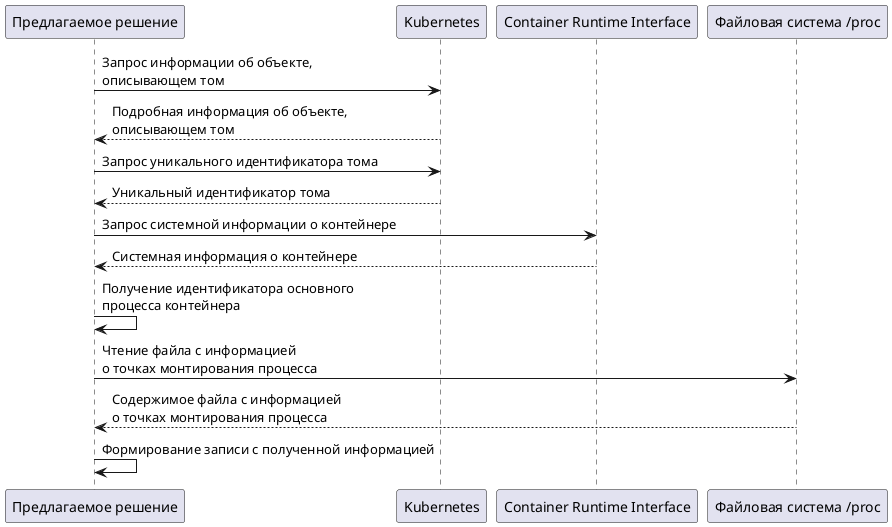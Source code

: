 @startuml
"Предлагаемое решение" -> Kubernetes: Запрос информации об объекте,\nописывающем том
Kubernetes --> "Предлагаемое решение": Подробная информация об объекте,\nописывающем том

"Предлагаемое решение" -> Kubernetes: Запрос уникального идентификатора тома
Kubernetes --> "Предлагаемое решение": Уникальный идентификатор тома

"Предлагаемое решение" -> "Container Runtime Interface": Запрос системной информации о контейнере
"Container Runtime Interface" --> "Предлагаемое решение": Системная информация о контейнере

"Предлагаемое решение" -> "Предлагаемое решение": Получение идентификатора основного\nпроцесса контейнера

"Предлагаемое решение" -> "Файловая система /proc": Чтение файла с информацией\nо точках монтирования процесса
"Файловая система /proc" --> "Предлагаемое решение": Содержимое файла с информацией\nо точках монтирования процесса

"Предлагаемое решение" -> "Предлагаемое решение": Формирование записи с полученной информацией
@enduml
